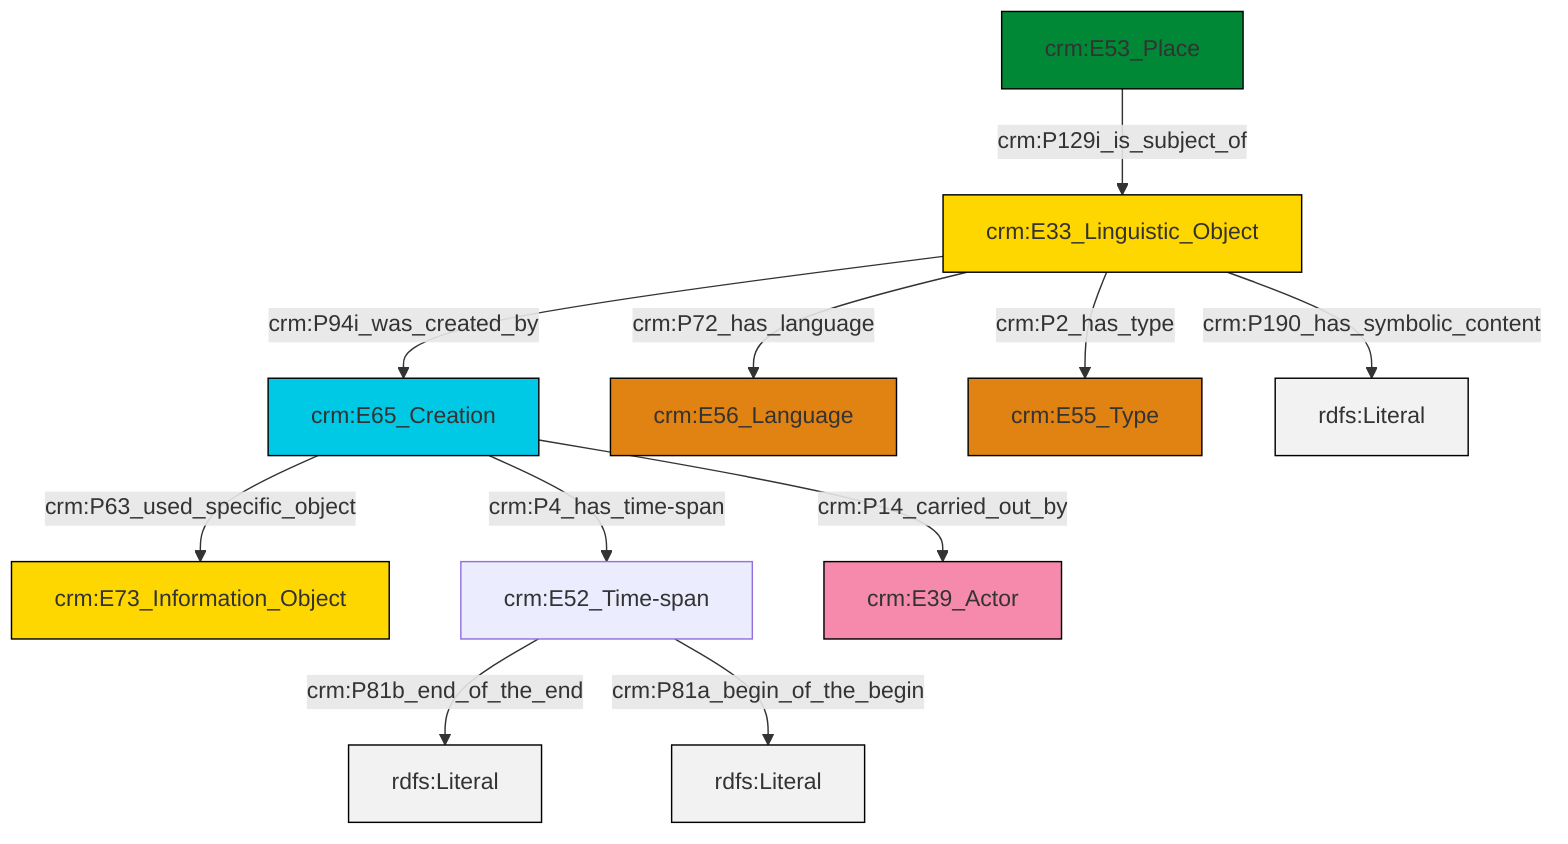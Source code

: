 graph TD
classDef Literal fill:#f2f2f2,stroke:#000000;
classDef CRM_Entity fill:#FFFFFF,stroke:#000000;
classDef Temporal_Entity fill:#00C9E6, stroke:#000000;
classDef Type fill:#E18312, stroke:#000000;
classDef Time-Span fill:#2C9C91, stroke:#000000;
classDef Appellation fill:#FFEB7F, stroke:#000000;
classDef Place fill:#008836, stroke:#000000;
classDef Persistent_Item fill:#B266B2, stroke:#000000;
classDef Conceptual_Object fill:#FFD700, stroke:#000000;
classDef Physical_Thing fill:#D2B48C, stroke:#000000;
classDef Actor fill:#f58aad, stroke:#000000;
classDef PC_Classes fill:#4ce600, stroke:#000000;
classDef Multi fill:#cccccc,stroke:#000000;

0["crm:E65_Creation"]:::Temporal_Entity -->|crm:P63_used_specific_object| 2["crm:E73_Information_Object"]:::Conceptual_Object
3["crm:E52_Time-span"]:::Default -->|crm:P81b_end_of_the_end| 4[rdfs:Literal]:::Literal
3["crm:E52_Time-span"]:::Default -->|crm:P81a_begin_of_the_begin| 9[rdfs:Literal]:::Literal
10["crm:E33_Linguistic_Object"]:::Conceptual_Object -->|crm:P94i_was_created_by| 0["crm:E65_Creation"]:::Temporal_Entity
11["crm:E53_Place"]:::Place -->|crm:P129i_is_subject_of| 10["crm:E33_Linguistic_Object"]:::Conceptual_Object
0["crm:E65_Creation"]:::Temporal_Entity -->|crm:P4_has_time-span| 3["crm:E52_Time-span"]:::Default
10["crm:E33_Linguistic_Object"]:::Conceptual_Object -->|crm:P2_has_type| 15["crm:E55_Type"]:::Type
0["crm:E65_Creation"]:::Temporal_Entity -->|crm:P14_carried_out_by| 7["crm:E39_Actor"]:::Actor
10["crm:E33_Linguistic_Object"]:::Conceptual_Object -->|crm:P72_has_language| 5["crm:E56_Language"]:::Type
10["crm:E33_Linguistic_Object"]:::Conceptual_Object -->|crm:P190_has_symbolic_content| 18[rdfs:Literal]:::Literal